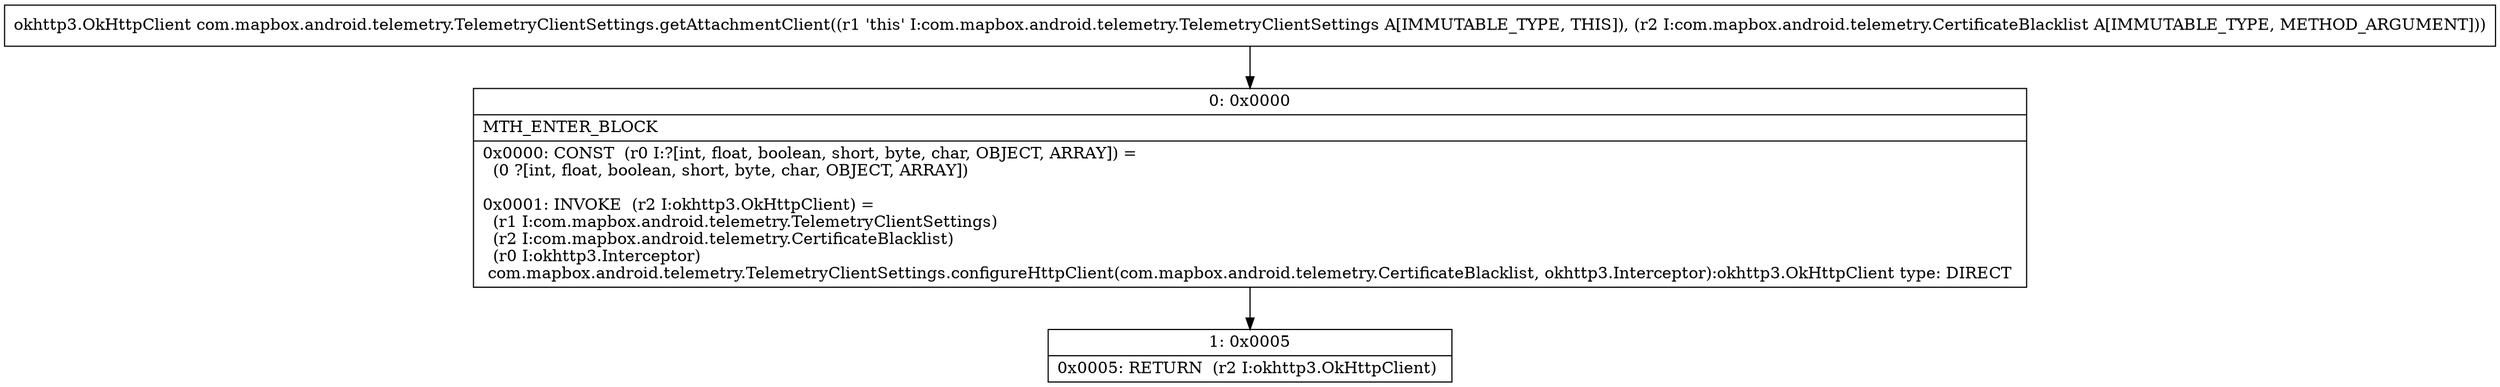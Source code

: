 digraph "CFG forcom.mapbox.android.telemetry.TelemetryClientSettings.getAttachmentClient(Lcom\/mapbox\/android\/telemetry\/CertificateBlacklist;)Lokhttp3\/OkHttpClient;" {
Node_0 [shape=record,label="{0\:\ 0x0000|MTH_ENTER_BLOCK\l|0x0000: CONST  (r0 I:?[int, float, boolean, short, byte, char, OBJECT, ARRAY]) = \l  (0 ?[int, float, boolean, short, byte, char, OBJECT, ARRAY])\l \l0x0001: INVOKE  (r2 I:okhttp3.OkHttpClient) = \l  (r1 I:com.mapbox.android.telemetry.TelemetryClientSettings)\l  (r2 I:com.mapbox.android.telemetry.CertificateBlacklist)\l  (r0 I:okhttp3.Interceptor)\l com.mapbox.android.telemetry.TelemetryClientSettings.configureHttpClient(com.mapbox.android.telemetry.CertificateBlacklist, okhttp3.Interceptor):okhttp3.OkHttpClient type: DIRECT \l}"];
Node_1 [shape=record,label="{1\:\ 0x0005|0x0005: RETURN  (r2 I:okhttp3.OkHttpClient) \l}"];
MethodNode[shape=record,label="{okhttp3.OkHttpClient com.mapbox.android.telemetry.TelemetryClientSettings.getAttachmentClient((r1 'this' I:com.mapbox.android.telemetry.TelemetryClientSettings A[IMMUTABLE_TYPE, THIS]), (r2 I:com.mapbox.android.telemetry.CertificateBlacklist A[IMMUTABLE_TYPE, METHOD_ARGUMENT])) }"];
MethodNode -> Node_0;
Node_0 -> Node_1;
}

